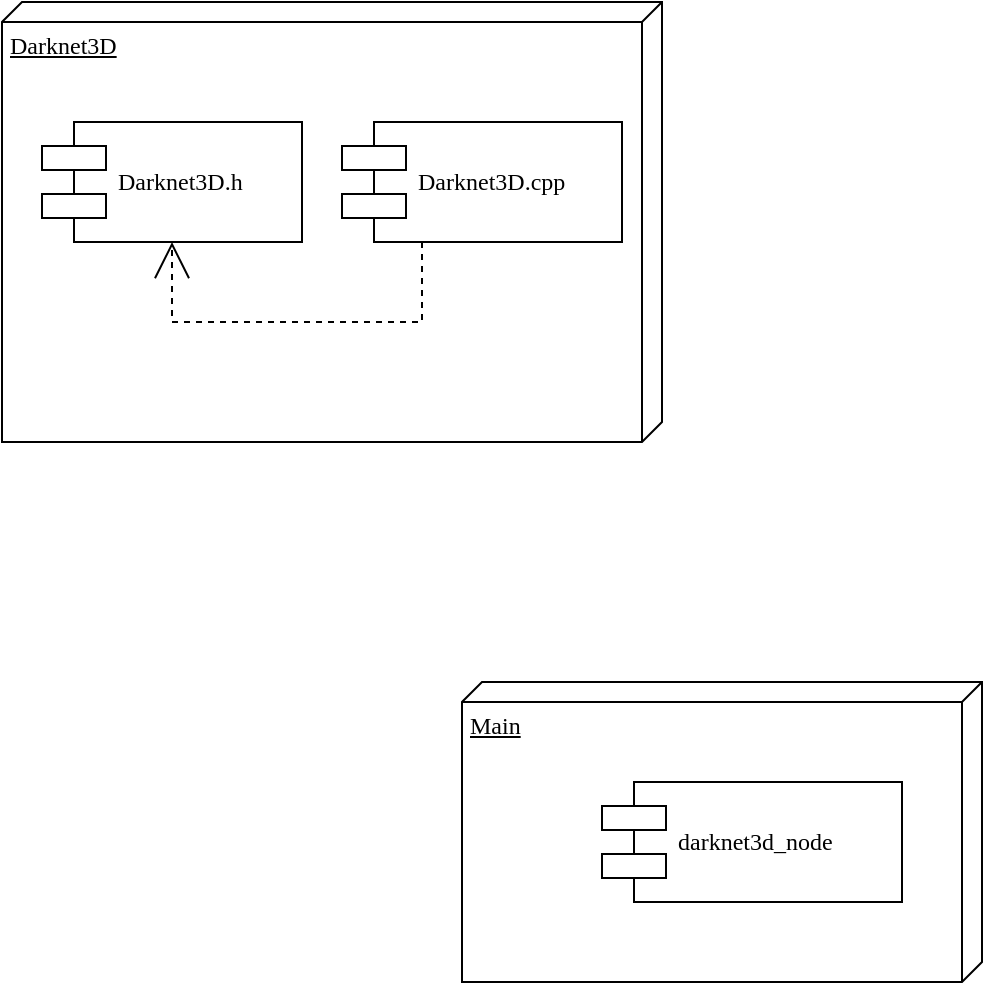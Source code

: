 <mxfile version="20.5.1" type="github">
  <diagram name="Page-1" id="5f0bae14-7c28-e335-631c-24af17079c00">
    <mxGraphModel dx="1551" dy="913" grid="1" gridSize="10" guides="1" tooltips="1" connect="1" arrows="1" fold="1" page="1" pageScale="1" pageWidth="1100" pageHeight="850" background="none" math="0" shadow="0">
      <root>
        <mxCell id="0" />
        <mxCell id="1" parent="0" />
        <mxCell id="39150e848f15840c-3" value="Main" style="verticalAlign=top;align=left;spacingTop=8;spacingLeft=2;spacingRight=12;shape=cube;size=10;direction=south;fontStyle=4;html=1;rounded=0;shadow=0;comic=0;labelBackgroundColor=none;strokeWidth=1;fontFamily=Verdana;fontSize=12" parent="1" vertex="1">
          <mxGeometry x="370" y="410" width="260" height="150" as="geometry" />
        </mxCell>
        <mxCell id="39150e848f15840c-10" value="darknet3d_node" style="shape=component;align=left;spacingLeft=36;rounded=0;shadow=0;comic=0;labelBackgroundColor=none;strokeWidth=1;fontFamily=Verdana;fontSize=12;html=1;" parent="1" vertex="1">
          <mxGeometry x="440" y="460" width="150" height="60" as="geometry" />
        </mxCell>
        <mxCell id="BBhAvPuGcrNtLJr1Vsa3-3" value="" style="group" vertex="1" connectable="0" parent="1">
          <mxGeometry x="140" y="70" width="330" height="220" as="geometry" />
        </mxCell>
        <mxCell id="39150e848f15840c-1" value="Darknet3D" style="verticalAlign=top;align=left;spacingTop=8;spacingLeft=2;spacingRight=12;shape=cube;size=10;direction=south;fontStyle=4;html=1;rounded=0;shadow=0;comic=0;labelBackgroundColor=none;strokeWidth=1;fontFamily=Verdana;fontSize=12" parent="BBhAvPuGcrNtLJr1Vsa3-3" vertex="1">
          <mxGeometry width="330" height="220" as="geometry" />
        </mxCell>
        <mxCell id="39150e848f15840c-5" value="Darknet3D.cpp" style="shape=component;align=left;spacingLeft=36;rounded=0;shadow=0;comic=0;labelBackgroundColor=none;strokeWidth=1;fontFamily=Verdana;fontSize=12;html=1;" parent="BBhAvPuGcrNtLJr1Vsa3-3" vertex="1">
          <mxGeometry x="170" y="60" width="140" height="60" as="geometry" />
        </mxCell>
        <mxCell id="39150e848f15840c-15" style="edgeStyle=orthogonalEdgeStyle;rounded=0;html=1;labelBackgroundColor=none;startArrow=none;startFill=0;startSize=8;endArrow=open;endFill=0;endSize=16;fontFamily=Verdana;fontSize=12;dashed=1;entryX=0.5;entryY=1;entryDx=0;entryDy=0;" parent="BBhAvPuGcrNtLJr1Vsa3-3" source="39150e848f15840c-5" target="BBhAvPuGcrNtLJr1Vsa3-1" edge="1">
          <mxGeometry relative="1" as="geometry">
            <Array as="points">
              <mxPoint x="210" y="160" />
              <mxPoint x="85" y="160" />
            </Array>
            <mxPoint x="80" y="140" as="targetPoint" />
          </mxGeometry>
        </mxCell>
        <mxCell id="BBhAvPuGcrNtLJr1Vsa3-1" value="Darknet3D.h" style="shape=component;align=left;spacingLeft=36;rounded=0;shadow=0;comic=0;labelBackgroundColor=none;strokeWidth=1;fontFamily=Verdana;fontSize=12;html=1;" vertex="1" parent="BBhAvPuGcrNtLJr1Vsa3-3">
          <mxGeometry x="20" y="60" width="130" height="60" as="geometry" />
        </mxCell>
      </root>
    </mxGraphModel>
  </diagram>
</mxfile>
